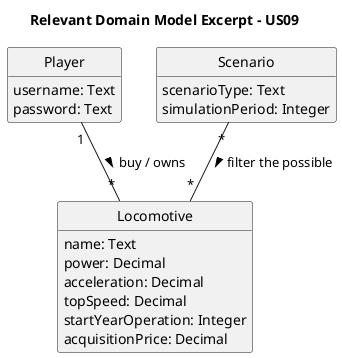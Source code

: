 @startuml
skinparam monochrome true
skinparam packageStyle rectangle
skinparam shadowing false
skinparam classAttributeIconSize 0

hide circle
hide methods

title Relevant Domain Model Excerpt - US09

class Player {
    username: Text
    password: Text
}

class Scenario {
  scenarioType: Text
  simulationPeriod: Integer
}

class Locomotive {
    name: Text
    power: Decimal
    acceleration: Decimal
    topSpeed: Decimal
    startYearOperation: Integer
    acquisitionPrice: Decimal
}

'Player Connections
Player "1" -- "*" Locomotive: buy / owns >

'Scenario Connections
Scenario "*" -- "*" Locomotive: filter the possible >


@enduml